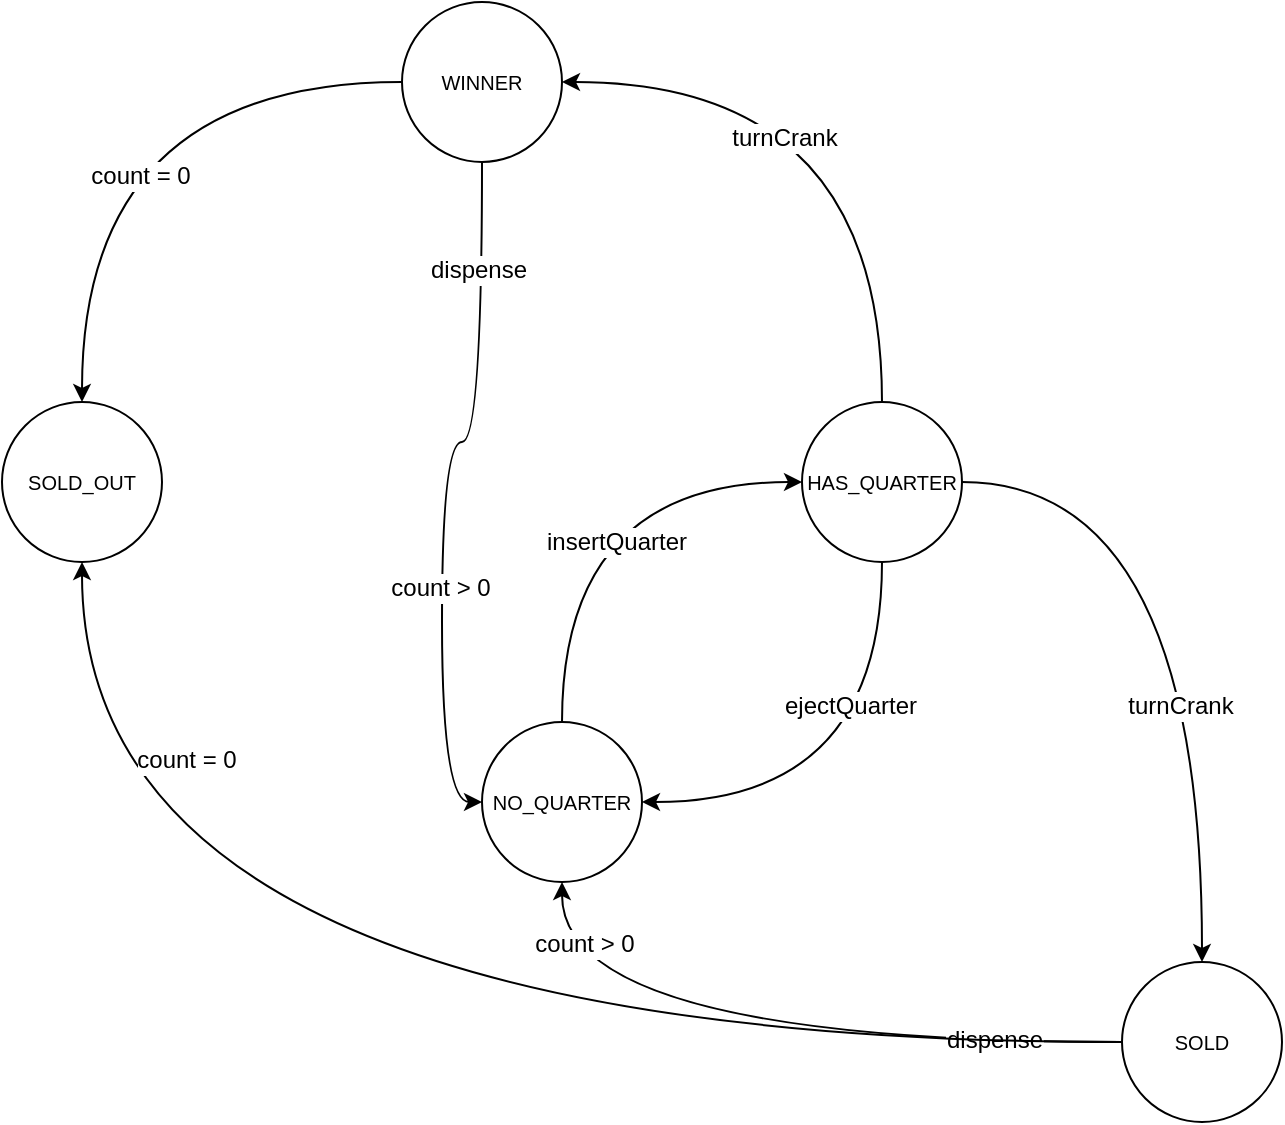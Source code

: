 <mxfile version="10.8.0" type="device"><diagram id="ZhT8dzJYKOb54MWivH2m" name="Page-1"><mxGraphModel dx="1394" dy="824" grid="1" gridSize="10" guides="1" tooltips="1" connect="1" arrows="1" fold="1" page="1" pageScale="1" pageWidth="850" pageHeight="1100" math="0" shadow="0"><root><mxCell id="0"/><mxCell id="1" parent="0"/><mxCell id="ypCwY7o6JiADmkSdHgSj-1" value="&lt;font style=&quot;font-size: 10px&quot;&gt;SOLD_OUT&lt;/font&gt;" style="ellipse;whiteSpace=wrap;html=1;aspect=fixed;" parent="1" vertex="1"><mxGeometry x="40" y="240" width="80" height="80" as="geometry"/></mxCell><mxCell id="ypCwY7o6JiADmkSdHgSj-5" style="edgeStyle=orthogonalEdgeStyle;orthogonalLoop=1;jettySize=auto;html=1;exitX=0.5;exitY=0;exitDx=0;exitDy=0;entryX=0;entryY=0.5;entryDx=0;entryDy=0;curved=1;" parent="1" source="ypCwY7o6JiADmkSdHgSj-2" target="ypCwY7o6JiADmkSdHgSj-3" edge="1"><mxGeometry relative="1" as="geometry"/></mxCell><mxCell id="ypCwY7o6JiADmkSdHgSj-10" value="insertQuarter" style="text;html=1;resizable=0;points=[];align=center;verticalAlign=middle;labelBackgroundColor=#ffffff;" parent="ypCwY7o6JiADmkSdHgSj-5" vertex="1" connectable="0"><mxGeometry x="-0.25" y="-27" relative="1" as="geometry"><mxPoint as="offset"/></mxGeometry></mxCell><mxCell id="ypCwY7o6JiADmkSdHgSj-2" value="&lt;font style=&quot;font-size: 10px&quot;&gt;NO_QUARTER&lt;/font&gt;" style="ellipse;whiteSpace=wrap;html=1;aspect=fixed;" parent="1" vertex="1"><mxGeometry x="280" y="400" width="80" height="80" as="geometry"/></mxCell><mxCell id="ypCwY7o6JiADmkSdHgSj-6" style="edgeStyle=orthogonalEdgeStyle;orthogonalLoop=1;jettySize=auto;html=1;exitX=0.5;exitY=1;exitDx=0;exitDy=0;entryX=1;entryY=0.5;entryDx=0;entryDy=0;curved=1;" parent="1" source="ypCwY7o6JiADmkSdHgSj-3" target="ypCwY7o6JiADmkSdHgSj-2" edge="1"><mxGeometry relative="1" as="geometry"/></mxCell><mxCell id="ypCwY7o6JiADmkSdHgSj-11" value="ejectQuarter" style="text;html=1;resizable=0;points=[];align=center;verticalAlign=middle;labelBackgroundColor=#ffffff;" parent="ypCwY7o6JiADmkSdHgSj-6" vertex="1" connectable="0"><mxGeometry x="-0.4" y="-16" relative="1" as="geometry"><mxPoint as="offset"/></mxGeometry></mxCell><mxCell id="ypCwY7o6JiADmkSdHgSj-9" style="edgeStyle=orthogonalEdgeStyle;orthogonalLoop=1;jettySize=auto;html=1;exitX=1;exitY=0.5;exitDx=0;exitDy=0;curved=1;" parent="1" source="ypCwY7o6JiADmkSdHgSj-3" target="ypCwY7o6JiADmkSdHgSj-4" edge="1"><mxGeometry relative="1" as="geometry"/></mxCell><mxCell id="ypCwY7o6JiADmkSdHgSj-12" value="turnCrank" style="text;html=1;resizable=0;points=[];align=center;verticalAlign=middle;labelBackgroundColor=#ffffff;" parent="ypCwY7o6JiADmkSdHgSj-9" vertex="1" connectable="0"><mxGeometry x="0.289" y="-11" relative="1" as="geometry"><mxPoint as="offset"/></mxGeometry></mxCell><mxCell id="u1Br2FZSe2EVrdRooZ4B-2" style="edgeStyle=orthogonalEdgeStyle;orthogonalLoop=1;jettySize=auto;html=1;exitX=0.5;exitY=0;exitDx=0;exitDy=0;entryX=1;entryY=0.5;entryDx=0;entryDy=0;curved=1;" edge="1" parent="1" source="ypCwY7o6JiADmkSdHgSj-3" target="u1Br2FZSe2EVrdRooZ4B-1"><mxGeometry relative="1" as="geometry"/></mxCell><mxCell id="u1Br2FZSe2EVrdRooZ4B-5" value="turnCrank" style="text;html=1;resizable=0;points=[];align=center;verticalAlign=middle;labelBackgroundColor=#ffffff;" vertex="1" connectable="0" parent="u1Br2FZSe2EVrdRooZ4B-2"><mxGeometry x="-0.175" y="49" relative="1" as="geometry"><mxPoint as="offset"/></mxGeometry></mxCell><mxCell id="ypCwY7o6JiADmkSdHgSj-3" value="&lt;font style=&quot;font-size: 10px&quot;&gt;HAS_QUARTER&lt;/font&gt;" style="ellipse;whiteSpace=wrap;html=1;aspect=fixed;" parent="1" vertex="1"><mxGeometry x="440" y="240" width="80" height="80" as="geometry"/></mxCell><mxCell id="ypCwY7o6JiADmkSdHgSj-7" style="edgeStyle=orthogonalEdgeStyle;orthogonalLoop=1;jettySize=auto;html=1;exitX=0;exitY=0.5;exitDx=0;exitDy=0;entryX=0.5;entryY=1;entryDx=0;entryDy=0;curved=1;" parent="1" source="ypCwY7o6JiADmkSdHgSj-4" target="ypCwY7o6JiADmkSdHgSj-2" edge="1"><mxGeometry relative="1" as="geometry"/></mxCell><mxCell id="ypCwY7o6JiADmkSdHgSj-13" value="dispense" style="text;html=1;resizable=0;points=[];align=center;verticalAlign=middle;labelBackgroundColor=#ffffff;" parent="ypCwY7o6JiADmkSdHgSj-7" vertex="1" connectable="0"><mxGeometry x="-0.644" y="-1" relative="1" as="geometry"><mxPoint as="offset"/></mxGeometry></mxCell><mxCell id="ypCwY7o6JiADmkSdHgSj-14" value="count &amp;gt; 0" style="text;html=1;resizable=0;points=[];align=center;verticalAlign=middle;labelBackgroundColor=#ffffff;" parent="ypCwY7o6JiADmkSdHgSj-7" vertex="1" connectable="0"><mxGeometry x="0.828" y="-11" relative="1" as="geometry"><mxPoint as="offset"/></mxGeometry></mxCell><mxCell id="ypCwY7o6JiADmkSdHgSj-15" style="edgeStyle=orthogonalEdgeStyle;curved=1;orthogonalLoop=1;jettySize=auto;html=1;exitX=0;exitY=0.5;exitDx=0;exitDy=0;entryX=0.5;entryY=1;entryDx=0;entryDy=0;" parent="1" source="ypCwY7o6JiADmkSdHgSj-4" target="ypCwY7o6JiADmkSdHgSj-1" edge="1"><mxGeometry relative="1" as="geometry"/></mxCell><mxCell id="ypCwY7o6JiADmkSdHgSj-16" value="count = 0" style="text;html=1;resizable=0;points=[];align=center;verticalAlign=middle;labelBackgroundColor=#ffffff;" parent="ypCwY7o6JiADmkSdHgSj-15" vertex="1" connectable="0"><mxGeometry x="0.741" y="-52" relative="1" as="geometry"><mxPoint as="offset"/></mxGeometry></mxCell><mxCell id="ypCwY7o6JiADmkSdHgSj-4" value="&lt;font style=&quot;font-size: 10px&quot;&gt;SOLD&lt;/font&gt;" style="ellipse;whiteSpace=wrap;html=1;aspect=fixed;" parent="1" vertex="1"><mxGeometry x="600" y="520" width="80" height="80" as="geometry"/></mxCell><mxCell id="u1Br2FZSe2EVrdRooZ4B-3" style="edgeStyle=orthogonalEdgeStyle;orthogonalLoop=1;jettySize=auto;html=1;exitX=0.5;exitY=1;exitDx=0;exitDy=0;entryX=0;entryY=0.5;entryDx=0;entryDy=0;curved=1;" edge="1" parent="1" source="u1Br2FZSe2EVrdRooZ4B-1" target="ypCwY7o6JiADmkSdHgSj-2"><mxGeometry relative="1" as="geometry"/></mxCell><mxCell id="u1Br2FZSe2EVrdRooZ4B-6" value="dispense" style="text;html=1;resizable=0;points=[];align=center;verticalAlign=middle;labelBackgroundColor=#ffffff;" vertex="1" connectable="0" parent="u1Br2FZSe2EVrdRooZ4B-3"><mxGeometry x="-0.7" y="-2" relative="1" as="geometry"><mxPoint as="offset"/></mxGeometry></mxCell><mxCell id="u1Br2FZSe2EVrdRooZ4B-7" value="count &amp;gt; 0" style="text;html=1;resizable=0;points=[];align=center;verticalAlign=middle;labelBackgroundColor=#ffffff;" vertex="1" connectable="0" parent="u1Br2FZSe2EVrdRooZ4B-3"><mxGeometry x="0.294" y="-1" relative="1" as="geometry"><mxPoint as="offset"/></mxGeometry></mxCell><mxCell id="u1Br2FZSe2EVrdRooZ4B-4" style="edgeStyle=orthogonalEdgeStyle;orthogonalLoop=1;jettySize=auto;html=1;exitX=0;exitY=0.5;exitDx=0;exitDy=0;curved=1;" edge="1" parent="1" source="u1Br2FZSe2EVrdRooZ4B-1" target="ypCwY7o6JiADmkSdHgSj-1"><mxGeometry relative="1" as="geometry"/></mxCell><mxCell id="u1Br2FZSe2EVrdRooZ4B-8" value="count = 0" style="text;html=1;resizable=0;points=[];align=center;verticalAlign=middle;labelBackgroundColor=#ffffff;" vertex="1" connectable="0" parent="u1Br2FZSe2EVrdRooZ4B-4"><mxGeometry x="-0.181" y="47" relative="1" as="geometry"><mxPoint as="offset"/></mxGeometry></mxCell><mxCell id="u1Br2FZSe2EVrdRooZ4B-1" value="&lt;font style=&quot;font-size: 10px&quot;&gt;WINNER&lt;/font&gt;" style="ellipse;whiteSpace=wrap;html=1;aspect=fixed;" vertex="1" parent="1"><mxGeometry x="240" y="40" width="80" height="80" as="geometry"/></mxCell></root></mxGraphModel></diagram></mxfile>